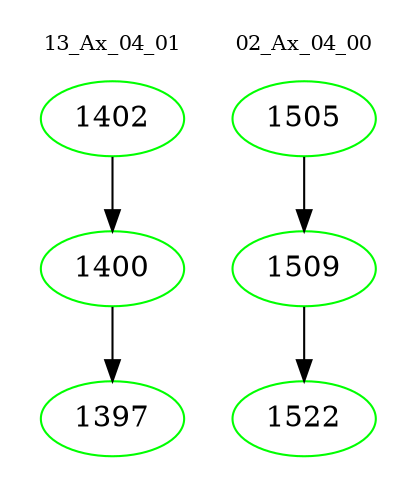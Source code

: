 digraph{
subgraph cluster_0 {
color = white
label = "13_Ax_04_01";
fontsize=10;
T0_1402 [label="1402", color="green"]
T0_1402 -> T0_1400 [color="black"]
T0_1400 [label="1400", color="green"]
T0_1400 -> T0_1397 [color="black"]
T0_1397 [label="1397", color="green"]
}
subgraph cluster_1 {
color = white
label = "02_Ax_04_00";
fontsize=10;
T1_1505 [label="1505", color="green"]
T1_1505 -> T1_1509 [color="black"]
T1_1509 [label="1509", color="green"]
T1_1509 -> T1_1522 [color="black"]
T1_1522 [label="1522", color="green"]
}
}

